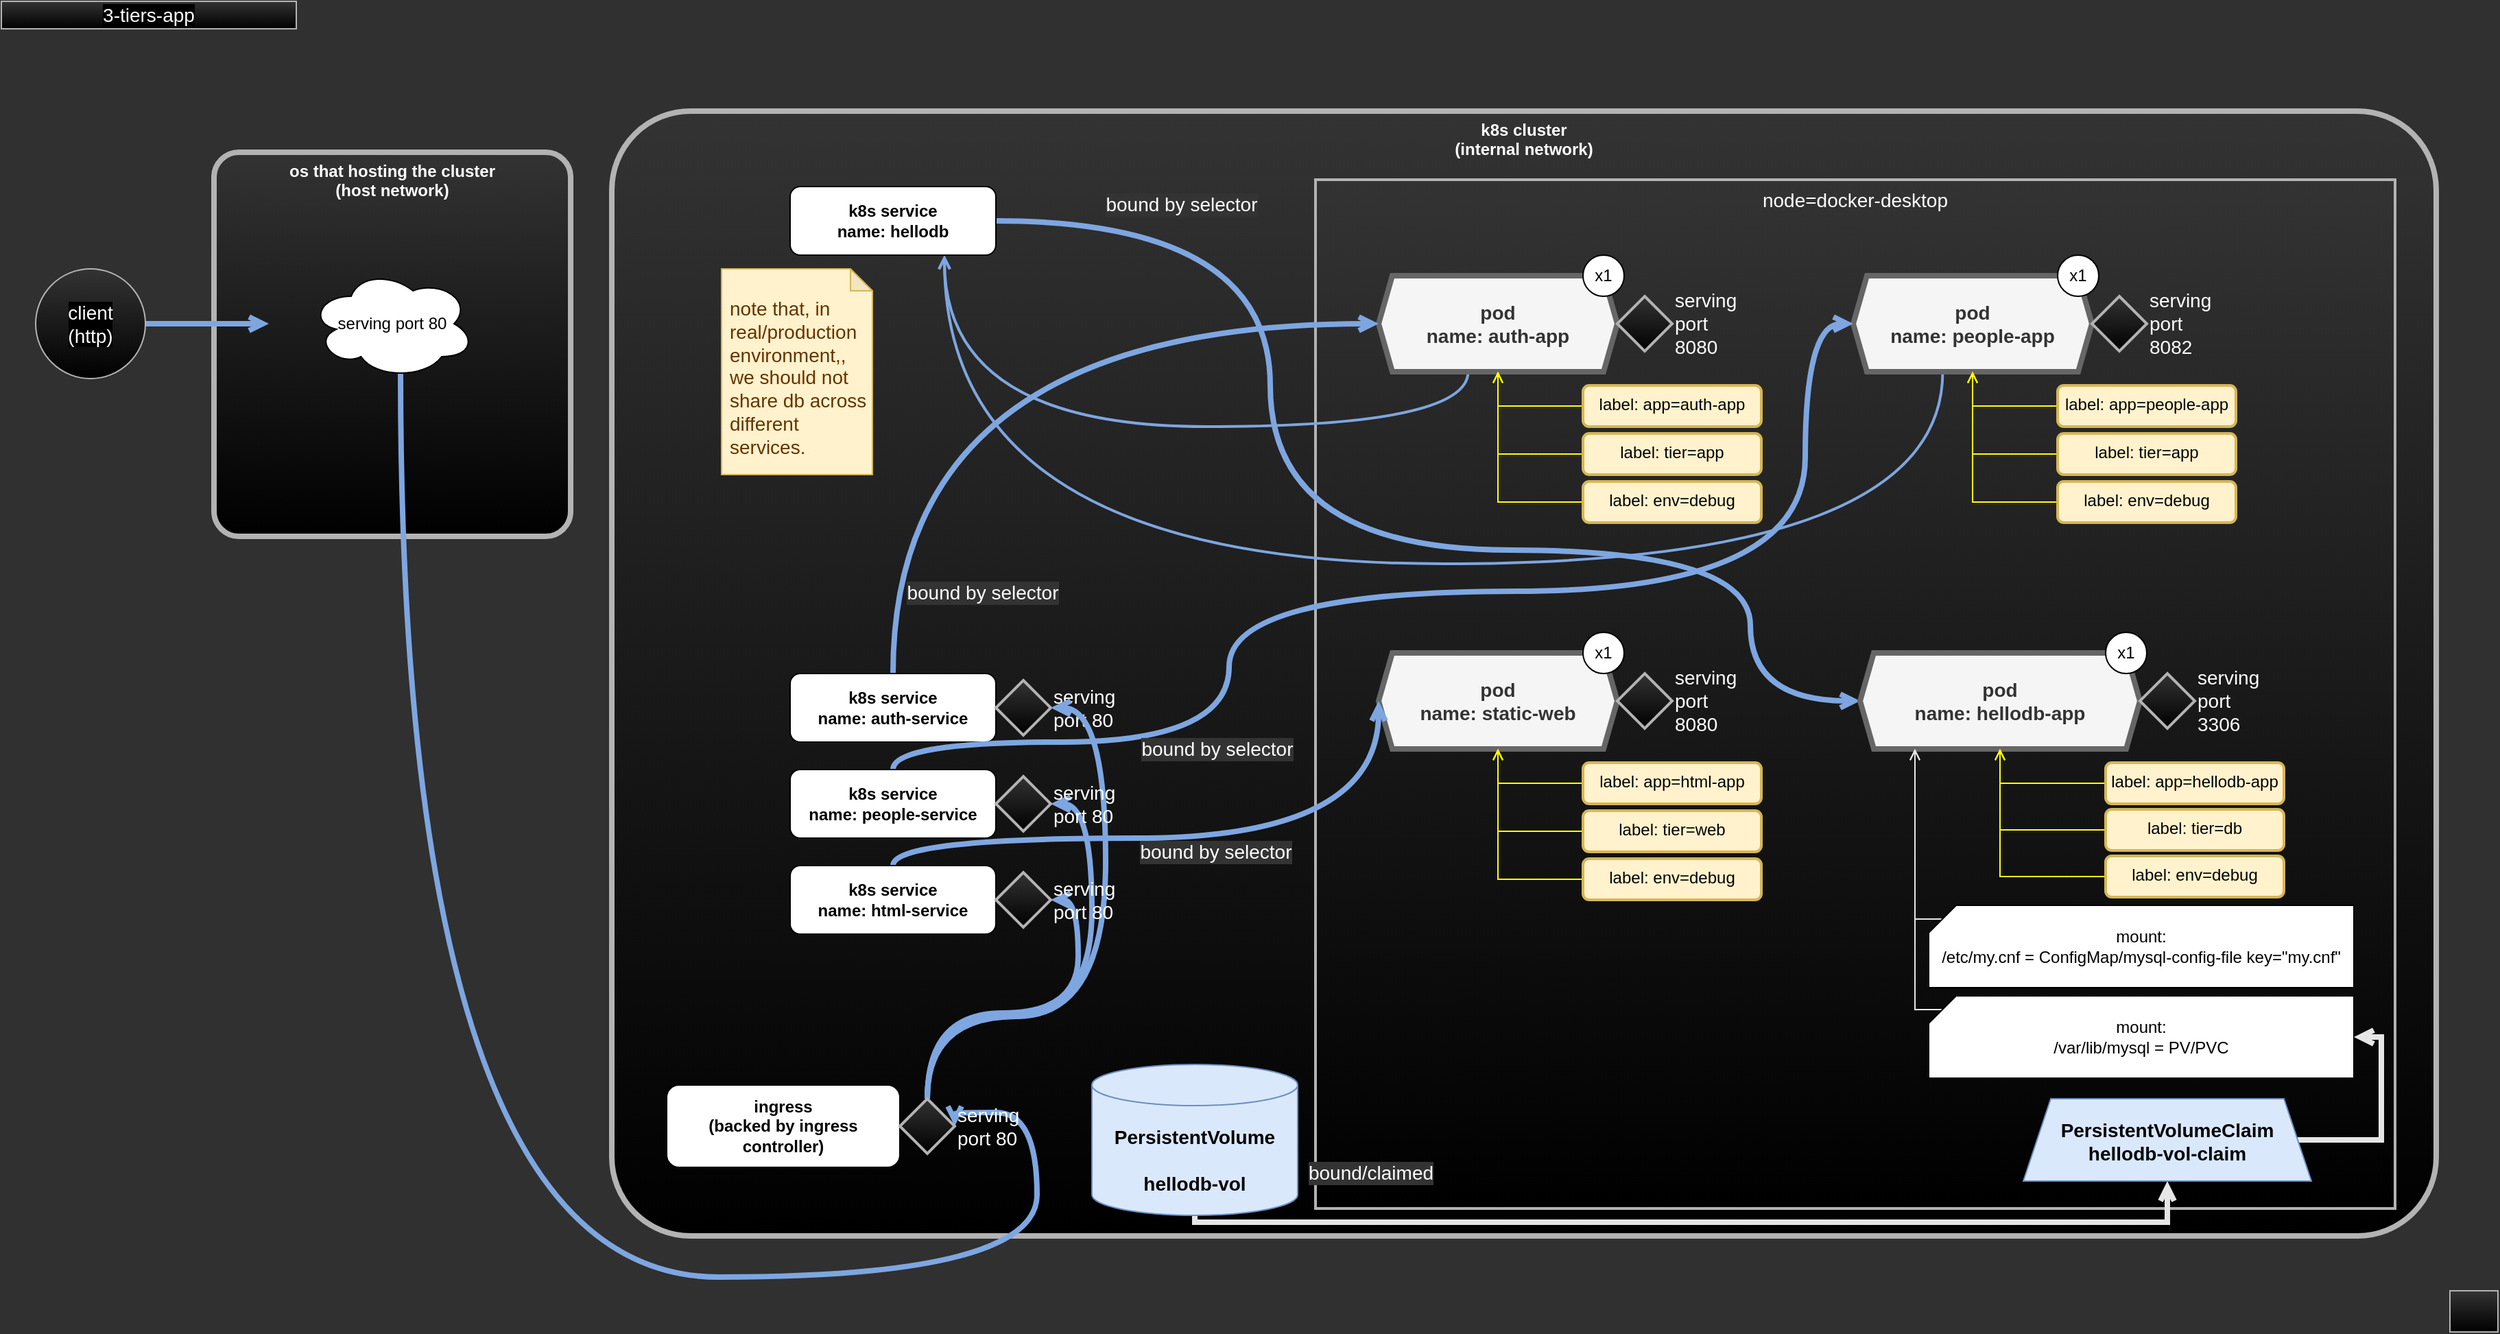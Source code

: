 <mxfile version="14.9.6" type="device"><diagram id="I4470RCvRsQy6u_Oc5J2" name="Page-1"><mxGraphModel dx="1741" dy="1173" grid="1" gridSize="10" guides="1" tooltips="1" connect="1" arrows="1" fold="1" page="1" pageScale="1" pageWidth="827" pageHeight="1169" background="#303030" math="0" shadow="0"><root><mxCell id="0"/><mxCell id="1" parent="0"/><mxCell id="dS1ZjvqfkGv6v8Q8MQo3-20" value="os that hosting the cluster&lt;br&gt;(host network)" style="rounded=1;whiteSpace=wrap;html=1;arcSize=7;fontStyle=1;verticalAlign=top;strokeWidth=4;strokeColor=#B3B3B3;gradientColor=#000000;fillColor=#333333;fontColor=#FFFFFF;" parent="1" vertex="1"><mxGeometry x="170" y="120" width="260" height="280" as="geometry"/></mxCell><mxCell id="dS1ZjvqfkGv6v8Q8MQo3-1" value="k8s cluster&lt;br&gt;(internal network)" style="rounded=1;whiteSpace=wrap;html=1;arcSize=7;fontStyle=1;verticalAlign=top;strokeWidth=4;strokeColor=#B3B3B3;gradientColor=#000000;fillColor=#333333;fontColor=#FFFFFF;" parent="1" vertex="1"><mxGeometry x="460" y="90" width="1330" height="820" as="geometry"/></mxCell><mxCell id="dS1ZjvqfkGv6v8Q8MQo3-7" value="node=docker-desktop" style="whiteSpace=wrap;html=1;fontSize=14;fontColor=#FFFFFF;strokeColor=#B3B3B3;strokeWidth=2;fillColor=#333333;gradientColor=#000000;verticalAlign=top;" parent="1" vertex="1"><mxGeometry x="973" y="140" width="787" height="750" as="geometry"/></mxCell><mxCell id="8K3anDDV9LUMpxlPf3sL-38" style="edgeStyle=orthogonalEdgeStyle;curved=1;rounded=0;orthogonalLoop=1;jettySize=auto;html=1;exitX=0.375;exitY=1;exitDx=0;exitDy=0;entryX=0.75;entryY=1;entryDx=0;entryDy=0;fontSize=14;fontColor=#FFFFFF;endArrow=open;endFill=0;strokeColor=#7EA6E0;strokeWidth=2;" edge="1" parent="1" source="dS1ZjvqfkGv6v8Q8MQo3-2" target="8K3anDDV9LUMpxlPf3sL-10"><mxGeometry relative="1" as="geometry"><Array as="points"><mxPoint x="1084" y="320"/><mxPoint x="703" y="320"/></Array></mxGeometry></mxCell><mxCell id="dS1ZjvqfkGv6v8Q8MQo3-2" value="pod&lt;br style=&quot;font-size: 14px&quot;&gt;name: auth-app" style="shape=hexagon;perimeter=hexagonPerimeter2;whiteSpace=wrap;html=1;fixedSize=1;fontColor=#333333;strokeColor=#666666;strokeWidth=4;fillColor=#f5f5f5;verticalAlign=middle;size=10;fontStyle=1;fontSize=14;" parent="1" vertex="1"><mxGeometry x="1019" y="210" width="174" height="70" as="geometry"/></mxCell><mxCell id="dS1ZjvqfkGv6v8Q8MQo3-5" style="edgeStyle=orthogonalEdgeStyle;rounded=0;orthogonalLoop=1;jettySize=auto;html=1;exitX=0;exitY=0.5;exitDx=0;exitDy=0;entryX=0.5;entryY=1;entryDx=0;entryDy=0;fontSize=14;fontColor=#FFFFFF;strokeColor=#FFFF00;endArrow=open;endFill=0;" parent="1" source="dS1ZjvqfkGv6v8Q8MQo3-3" target="dS1ZjvqfkGv6v8Q8MQo3-2" edge="1"><mxGeometry relative="1" as="geometry"/></mxCell><mxCell id="dS1ZjvqfkGv6v8Q8MQo3-3" value="label: env=debug" style="rounded=1;whiteSpace=wrap;html=1;strokeColor=#d6b656;strokeWidth=2;fillColor=#fff2cc;verticalAlign=top;" parent="1" vertex="1"><mxGeometry x="1168" y="360" width="130" height="30" as="geometry"/></mxCell><mxCell id="dS1ZjvqfkGv6v8Q8MQo3-6" style="edgeStyle=orthogonalEdgeStyle;rounded=0;orthogonalLoop=1;jettySize=auto;html=1;exitX=0;exitY=0.5;exitDx=0;exitDy=0;entryX=0.5;entryY=1;entryDx=0;entryDy=0;fontSize=14;fontColor=#FFFFFF;endArrow=open;endFill=0;strokeColor=#FFFF00;" parent="1" source="dS1ZjvqfkGv6v8Q8MQo3-4" target="dS1ZjvqfkGv6v8Q8MQo3-2" edge="1"><mxGeometry relative="1" as="geometry"/></mxCell><mxCell id="dS1ZjvqfkGv6v8Q8MQo3-4" value="label: app=auth-app" style="rounded=1;whiteSpace=wrap;html=1;strokeColor=#d6b656;strokeWidth=2;fillColor=#fff2cc;verticalAlign=top;" parent="1" vertex="1"><mxGeometry x="1168" y="290" width="130" height="30" as="geometry"/></mxCell><mxCell id="dS1ZjvqfkGv6v8Q8MQo3-13" style="edgeStyle=orthogonalEdgeStyle;rounded=0;orthogonalLoop=1;jettySize=auto;html=1;exitX=0.55;exitY=0.95;exitDx=0;exitDy=0;entryX=1;entryY=0.5;entryDx=0;entryDy=0;fontSize=14;fontColor=#FFFFFF;endArrow=open;endFill=0;curved=1;strokeWidth=4;strokeColor=#7EA6E0;exitPerimeter=0;" parent="1" source="J-o66Uu-zmsGyJDsOOom-3" target="J-o66Uu-zmsGyJDsOOom-2" edge="1"><mxGeometry relative="1" as="geometry"><Array as="points"><mxPoint x="306" y="940"/><mxPoint x="770" y="940"/><mxPoint x="770" y="820"/></Array><mxPoint x="270" y="245" as="sourcePoint"/></mxGeometry></mxCell><mxCell id="dS1ZjvqfkGv6v8Q8MQo3-14" value="serving port 8080" style="rhombus;whiteSpace=wrap;html=1;fontSize=14;fontColor=#FFFFFF;strokeColor=#B3B3B3;strokeWidth=2;fillColor=#333333;gradientColor=#000000;verticalAlign=middle;labelPosition=right;verticalLabelPosition=middle;align=left;" parent="1" vertex="1"><mxGeometry x="1193" y="225" width="40" height="40" as="geometry"/></mxCell><mxCell id="dS1ZjvqfkGv6v8Q8MQo3-16" value="3-tiers-app" style="rounded=0;whiteSpace=wrap;html=1;labelBackgroundColor=#000000;fontSize=14;fontColor=#FFFFFF;strokeColor=#B3B3B3;strokeWidth=1;fillColor=#333333;gradientColor=#000000;verticalAlign=middle;" parent="1" vertex="1"><mxGeometry x="15" y="10" width="215" height="20" as="geometry"/></mxCell><mxCell id="dS1ZjvqfkGv6v8Q8MQo3-17" value="" style="rounded=0;whiteSpace=wrap;html=1;labelBackgroundColor=#000000;fontSize=14;fontColor=#FFFFFF;strokeColor=#B3B3B3;strokeWidth=1;fillColor=#333333;gradientColor=#000000;verticalAlign=middle;" parent="1" vertex="1"><mxGeometry x="1800" y="950" width="35" height="30" as="geometry"/></mxCell><mxCell id="dS1ZjvqfkGv6v8Q8MQo3-19" style="edgeStyle=orthogonalEdgeStyle;curved=1;rounded=0;orthogonalLoop=1;jettySize=auto;html=1;exitX=1;exitY=0.5;exitDx=0;exitDy=0;entryX=0;entryY=0.5;entryDx=0;entryDy=0;fontSize=14;fontColor=#FFFFFF;endArrow=open;endFill=0;strokeColor=#7EA6E0;strokeWidth=4;" parent="1" source="dS1ZjvqfkGv6v8Q8MQo3-18" edge="1"><mxGeometry relative="1" as="geometry"><mxPoint x="210" y="245" as="targetPoint"/></mxGeometry></mxCell><mxCell id="dS1ZjvqfkGv6v8Q8MQo3-18" value="client&lt;br&gt;(http)" style="ellipse;whiteSpace=wrap;html=1;aspect=fixed;labelBackgroundColor=#000000;fontSize=14;fontColor=#FFFFFF;strokeColor=#B3B3B3;strokeWidth=1;fillColor=#333333;gradientColor=#000000;verticalAlign=middle;" parent="1" vertex="1"><mxGeometry x="40" y="205" width="80" height="80" as="geometry"/></mxCell><mxCell id="8Uu18Thm1voUC0HuOV9M-1" value="x1" style="ellipse;whiteSpace=wrap;html=1;" parent="1" vertex="1"><mxGeometry x="1168" y="195" width="30" height="30" as="geometry"/></mxCell><mxCell id="mBmJHwozK2axHKSh4UZs-3" style="edgeStyle=orthogonalEdgeStyle;curved=1;rounded=0;orthogonalLoop=1;jettySize=auto;html=1;exitX=0.5;exitY=0;exitDx=0;exitDy=0;entryX=0;entryY=0.5;entryDx=0;entryDy=0;fontSize=14;fontColor=#FFFFFF;endArrow=open;endFill=0;strokeColor=#7EA6E0;strokeWidth=4;" parent="1" source="mBmJHwozK2axHKSh4UZs-1" target="dS1ZjvqfkGv6v8Q8MQo3-2" edge="1"><mxGeometry relative="1" as="geometry"><Array as="points"><mxPoint x="665" y="245"/></Array></mxGeometry></mxCell><mxCell id="mBmJHwozK2axHKSh4UZs-4" value="bound by selector" style="edgeLabel;html=1;align=center;verticalAlign=middle;resizable=0;points=[];fontSize=14;fontColor=#FFFFFF;labelBackgroundColor=#333333;" parent="mBmJHwozK2axHKSh4UZs-3" vertex="1" connectable="0"><mxGeometry x="-0.747" y="6" relative="1" as="geometry"><mxPoint x="71" y="18" as="offset"/></mxGeometry></mxCell><mxCell id="mBmJHwozK2axHKSh4UZs-1" value="k8s service&lt;br&gt;name: auth-service" style="rounded=1;whiteSpace=wrap;html=1;fontStyle=1" parent="1" vertex="1"><mxGeometry x="590" y="500" width="150" height="50" as="geometry"/></mxCell><mxCell id="mBmJHwozK2axHKSh4UZs-5" value="serving port 80" style="rhombus;whiteSpace=wrap;html=1;fontSize=14;fontColor=#FFFFFF;strokeColor=#B3B3B3;strokeWidth=2;fillColor=#333333;gradientColor=#000000;verticalAlign=middle;labelPosition=right;verticalLabelPosition=middle;align=left;" parent="1" vertex="1"><mxGeometry x="740" y="505" width="40" height="40" as="geometry"/></mxCell><mxCell id="J-o66Uu-zmsGyJDsOOom-1" value="ingress&lt;br&gt;(backed by ingress controller)" style="rounded=1;whiteSpace=wrap;html=1;fontStyle=1" parent="1" vertex="1"><mxGeometry x="500" y="800" width="170" height="60" as="geometry"/></mxCell><mxCell id="iOJlO_A95ym8XJQBqf6e-38" style="edgeStyle=orthogonalEdgeStyle;curved=1;rounded=0;orthogonalLoop=1;jettySize=auto;html=1;exitX=0.5;exitY=0;exitDx=0;exitDy=0;entryX=1;entryY=0.5;entryDx=0;entryDy=0;fontSize=14;fontColor=#FFFFFF;endArrow=open;endFill=0;strokeColor=#7EA6E0;strokeWidth=4;" parent="1" source="J-o66Uu-zmsGyJDsOOom-2" target="iOJlO_A95ym8XJQBqf6e-33" edge="1"><mxGeometry relative="1" as="geometry"/></mxCell><mxCell id="iOJlO_A95ym8XJQBqf6e-39" style="edgeStyle=orthogonalEdgeStyle;curved=1;rounded=0;orthogonalLoop=1;jettySize=auto;html=1;exitX=0.5;exitY=0;exitDx=0;exitDy=0;entryX=1;entryY=0.5;entryDx=0;entryDy=0;fontSize=14;fontColor=#FFFFFF;endArrow=open;endFill=0;strokeColor=#7EA6E0;strokeWidth=4;" parent="1" source="J-o66Uu-zmsGyJDsOOom-2" target="iOJlO_A95ym8XJQBqf6e-12" edge="1"><mxGeometry relative="1" as="geometry"><Array as="points"><mxPoint x="690" y="750"/><mxPoint x="810" y="750"/><mxPoint x="810" y="595"/></Array></mxGeometry></mxCell><mxCell id="iOJlO_A95ym8XJQBqf6e-40" style="edgeStyle=orthogonalEdgeStyle;curved=1;rounded=0;orthogonalLoop=1;jettySize=auto;html=1;exitX=0.5;exitY=0;exitDx=0;exitDy=0;entryX=1;entryY=0.5;entryDx=0;entryDy=0;fontSize=14;fontColor=#FFFFFF;endArrow=open;endFill=0;strokeColor=#7EA6E0;strokeWidth=4;" parent="1" source="J-o66Uu-zmsGyJDsOOom-2" target="mBmJHwozK2axHKSh4UZs-5" edge="1"><mxGeometry relative="1" as="geometry"><Array as="points"><mxPoint x="690" y="750"/><mxPoint x="820" y="750"/><mxPoint x="820" y="525"/></Array></mxGeometry></mxCell><mxCell id="J-o66Uu-zmsGyJDsOOom-2" value="serving port 80" style="rhombus;whiteSpace=wrap;html=1;fontSize=14;fontColor=#FFFFFF;strokeColor=#B3B3B3;strokeWidth=2;fillColor=#333333;gradientColor=#000000;verticalAlign=middle;labelPosition=right;verticalLabelPosition=middle;align=left;" parent="1" vertex="1"><mxGeometry x="670" y="810" width="40" height="40" as="geometry"/></mxCell><mxCell id="J-o66Uu-zmsGyJDsOOom-3" value="serving port 80" style="ellipse;shape=cloud;whiteSpace=wrap;html=1;" parent="1" vertex="1"><mxGeometry x="240" y="205" width="120" height="80" as="geometry"/></mxCell><mxCell id="5vBID0nR56im5cS1e2kH-2" style="edgeStyle=orthogonalEdgeStyle;rounded=0;orthogonalLoop=1;jettySize=auto;html=1;exitX=0;exitY=0.5;exitDx=0;exitDy=0;entryX=0.5;entryY=1;entryDx=0;entryDy=0;fontSize=14;fontColor=#FFFFFF;endArrow=open;endFill=0;strokeColor=#FFFF00;" parent="1" source="5vBID0nR56im5cS1e2kH-1" target="dS1ZjvqfkGv6v8Q8MQo3-2" edge="1"><mxGeometry relative="1" as="geometry"/></mxCell><mxCell id="5vBID0nR56im5cS1e2kH-1" value="label: tier=app" style="rounded=1;whiteSpace=wrap;html=1;strokeColor=#d6b656;strokeWidth=2;fillColor=#fff2cc;verticalAlign=top;" parent="1" vertex="1"><mxGeometry x="1168" y="325" width="130" height="30" as="geometry"/></mxCell><mxCell id="8K3anDDV9LUMpxlPf3sL-39" style="edgeStyle=orthogonalEdgeStyle;curved=1;rounded=0;orthogonalLoop=1;jettySize=auto;html=1;exitX=0.375;exitY=1;exitDx=0;exitDy=0;entryX=0.75;entryY=1;entryDx=0;entryDy=0;fontSize=14;fontColor=#FFFFFF;endArrow=open;endFill=0;strokeColor=#7EA6E0;strokeWidth=2;" edge="1" parent="1" source="iOJlO_A95ym8XJQBqf6e-2" target="8K3anDDV9LUMpxlPf3sL-10"><mxGeometry relative="1" as="geometry"><Array as="points"><mxPoint x="1430" y="420"/><mxPoint x="703" y="420"/></Array></mxGeometry></mxCell><mxCell id="iOJlO_A95ym8XJQBqf6e-2" value="pod&lt;br style=&quot;font-size: 14px&quot;&gt;name: people-app" style="shape=hexagon;perimeter=hexagonPerimeter2;whiteSpace=wrap;html=1;fixedSize=1;fontColor=#333333;strokeColor=#666666;strokeWidth=4;fillColor=#f5f5f5;verticalAlign=middle;size=10;fontStyle=1;fontSize=14;" parent="1" vertex="1"><mxGeometry x="1365" y="210" width="174" height="70" as="geometry"/></mxCell><mxCell id="iOJlO_A95ym8XJQBqf6e-3" style="edgeStyle=orthogonalEdgeStyle;rounded=0;orthogonalLoop=1;jettySize=auto;html=1;exitX=0;exitY=0.5;exitDx=0;exitDy=0;entryX=0.5;entryY=1;entryDx=0;entryDy=0;fontSize=14;fontColor=#FFFFFF;strokeColor=#FFFF00;endArrow=open;endFill=0;" parent="1" source="iOJlO_A95ym8XJQBqf6e-4" target="iOJlO_A95ym8XJQBqf6e-2" edge="1"><mxGeometry relative="1" as="geometry"/></mxCell><mxCell id="iOJlO_A95ym8XJQBqf6e-4" value="label: env=debug" style="rounded=1;whiteSpace=wrap;html=1;strokeColor=#d6b656;strokeWidth=2;fillColor=#fff2cc;verticalAlign=top;" parent="1" vertex="1"><mxGeometry x="1514" y="360" width="130" height="30" as="geometry"/></mxCell><mxCell id="iOJlO_A95ym8XJQBqf6e-5" style="edgeStyle=orthogonalEdgeStyle;rounded=0;orthogonalLoop=1;jettySize=auto;html=1;exitX=0;exitY=0.5;exitDx=0;exitDy=0;entryX=0.5;entryY=1;entryDx=0;entryDy=0;fontSize=14;fontColor=#FFFFFF;endArrow=open;endFill=0;strokeColor=#FFFF00;" parent="1" source="iOJlO_A95ym8XJQBqf6e-6" target="iOJlO_A95ym8XJQBqf6e-2" edge="1"><mxGeometry relative="1" as="geometry"/></mxCell><mxCell id="iOJlO_A95ym8XJQBqf6e-6" value="label: app=people-app" style="rounded=1;whiteSpace=wrap;html=1;strokeColor=#d6b656;strokeWidth=2;fillColor=#fff2cc;verticalAlign=top;" parent="1" vertex="1"><mxGeometry x="1514" y="290" width="130" height="30" as="geometry"/></mxCell><mxCell id="iOJlO_A95ym8XJQBqf6e-7" value="serving port 8082" style="rhombus;whiteSpace=wrap;html=1;fontSize=14;fontColor=#FFFFFF;strokeColor=#B3B3B3;strokeWidth=2;fillColor=#333333;gradientColor=#000000;verticalAlign=middle;labelPosition=right;verticalLabelPosition=middle;align=left;" parent="1" vertex="1"><mxGeometry x="1539" y="225" width="40" height="40" as="geometry"/></mxCell><mxCell id="iOJlO_A95ym8XJQBqf6e-8" value="x1" style="ellipse;whiteSpace=wrap;html=1;" parent="1" vertex="1"><mxGeometry x="1514" y="195" width="30" height="30" as="geometry"/></mxCell><mxCell id="iOJlO_A95ym8XJQBqf6e-9" style="edgeStyle=orthogonalEdgeStyle;curved=1;rounded=0;orthogonalLoop=1;jettySize=auto;html=1;exitX=0.5;exitY=0;exitDx=0;exitDy=0;entryX=0;entryY=0.5;entryDx=0;entryDy=0;fontSize=14;fontColor=#FFFFFF;endArrow=open;endFill=0;strokeColor=#7EA6E0;strokeWidth=4;" parent="1" source="iOJlO_A95ym8XJQBqf6e-11" target="iOJlO_A95ym8XJQBqf6e-2" edge="1"><mxGeometry relative="1" as="geometry"><Array as="points"><mxPoint x="665" y="550"/><mxPoint x="910" y="550"/><mxPoint x="910" y="440"/><mxPoint x="1330" y="440"/><mxPoint x="1330" y="245"/></Array></mxGeometry></mxCell><mxCell id="iOJlO_A95ym8XJQBqf6e-10" value="bound by selector" style="edgeLabel;html=1;align=center;verticalAlign=middle;resizable=0;points=[];fontSize=14;fontColor=#FFFFFF;labelBackgroundColor=#333333;" parent="iOJlO_A95ym8XJQBqf6e-9" vertex="1" connectable="0"><mxGeometry x="-0.747" y="6" relative="1" as="geometry"><mxPoint x="126" y="11" as="offset"/></mxGeometry></mxCell><mxCell id="iOJlO_A95ym8XJQBqf6e-11" value="k8s service&lt;br&gt;name: people-service" style="rounded=1;whiteSpace=wrap;html=1;fontStyle=1" parent="1" vertex="1"><mxGeometry x="590" y="570" width="150" height="50" as="geometry"/></mxCell><mxCell id="iOJlO_A95ym8XJQBqf6e-12" value="serving port 80" style="rhombus;whiteSpace=wrap;html=1;fontSize=14;fontColor=#FFFFFF;strokeColor=#B3B3B3;strokeWidth=2;fillColor=#333333;gradientColor=#000000;verticalAlign=middle;labelPosition=right;verticalLabelPosition=middle;align=left;" parent="1" vertex="1"><mxGeometry x="740" y="575" width="40" height="40" as="geometry"/></mxCell><mxCell id="iOJlO_A95ym8XJQBqf6e-16" style="edgeStyle=orthogonalEdgeStyle;rounded=0;orthogonalLoop=1;jettySize=auto;html=1;exitX=0;exitY=0.5;exitDx=0;exitDy=0;entryX=0.5;entryY=1;entryDx=0;entryDy=0;fontSize=14;fontColor=#FFFFFF;endArrow=open;endFill=0;strokeColor=#FFFF00;" parent="1" source="iOJlO_A95ym8XJQBqf6e-17" target="iOJlO_A95ym8XJQBqf6e-2" edge="1"><mxGeometry relative="1" as="geometry"/></mxCell><mxCell id="iOJlO_A95ym8XJQBqf6e-17" value="label: tier=app" style="rounded=1;whiteSpace=wrap;html=1;strokeColor=#d6b656;strokeWidth=2;fillColor=#fff2cc;verticalAlign=top;" parent="1" vertex="1"><mxGeometry x="1514" y="325" width="130" height="30" as="geometry"/></mxCell><mxCell id="iOJlO_A95ym8XJQBqf6e-19" value="pod&lt;br style=&quot;font-size: 14px&quot;&gt;name: static-web" style="shape=hexagon;perimeter=hexagonPerimeter2;whiteSpace=wrap;html=1;fixedSize=1;fontColor=#333333;strokeColor=#666666;strokeWidth=4;fillColor=#f5f5f5;verticalAlign=middle;size=10;fontStyle=1;fontSize=14;" parent="1" vertex="1"><mxGeometry x="1019" y="485" width="174" height="70" as="geometry"/></mxCell><mxCell id="iOJlO_A95ym8XJQBqf6e-20" style="edgeStyle=orthogonalEdgeStyle;rounded=0;orthogonalLoop=1;jettySize=auto;html=1;exitX=0;exitY=0.5;exitDx=0;exitDy=0;entryX=0.5;entryY=1;entryDx=0;entryDy=0;fontSize=14;fontColor=#FFFFFF;endArrow=open;endFill=0;strokeColor=#FFFF00;" parent="1" source="iOJlO_A95ym8XJQBqf6e-21" target="iOJlO_A95ym8XJQBqf6e-19" edge="1"><mxGeometry relative="1" as="geometry"/></mxCell><mxCell id="iOJlO_A95ym8XJQBqf6e-21" value="label: tier=web" style="rounded=1;whiteSpace=wrap;html=1;strokeColor=#d6b656;strokeWidth=2;fillColor=#fff2cc;verticalAlign=top;" parent="1" vertex="1"><mxGeometry x="1168" y="600" width="130" height="30" as="geometry"/></mxCell><mxCell id="iOJlO_A95ym8XJQBqf6e-22" style="edgeStyle=orthogonalEdgeStyle;rounded=0;orthogonalLoop=1;jettySize=auto;html=1;exitX=0;exitY=0.5;exitDx=0;exitDy=0;entryX=0.5;entryY=1;entryDx=0;entryDy=0;fontSize=14;fontColor=#FFFFFF;endArrow=open;endFill=0;strokeColor=#FFFF00;" parent="1" source="iOJlO_A95ym8XJQBqf6e-23" target="iOJlO_A95ym8XJQBqf6e-19" edge="1"><mxGeometry relative="1" as="geometry"/></mxCell><mxCell id="iOJlO_A95ym8XJQBqf6e-23" value="label: app=html-app" style="rounded=1;whiteSpace=wrap;html=1;strokeColor=#d6b656;strokeWidth=2;fillColor=#fff2cc;verticalAlign=top;" parent="1" vertex="1"><mxGeometry x="1168" y="565" width="130" height="30" as="geometry"/></mxCell><mxCell id="iOJlO_A95ym8XJQBqf6e-24" value="serving port 8080" style="rhombus;whiteSpace=wrap;html=1;fontSize=14;fontColor=#FFFFFF;strokeColor=#B3B3B3;strokeWidth=2;fillColor=#333333;gradientColor=#000000;verticalAlign=middle;labelPosition=right;verticalLabelPosition=middle;align=left;" parent="1" vertex="1"><mxGeometry x="1193" y="500" width="40" height="40" as="geometry"/></mxCell><mxCell id="iOJlO_A95ym8XJQBqf6e-25" value="x1" style="ellipse;whiteSpace=wrap;html=1;" parent="1" vertex="1"><mxGeometry x="1168" y="470" width="30" height="30" as="geometry"/></mxCell><mxCell id="iOJlO_A95ym8XJQBqf6e-30" style="edgeStyle=orthogonalEdgeStyle;rounded=0;orthogonalLoop=1;jettySize=auto;html=1;exitX=0;exitY=0.5;exitDx=0;exitDy=0;entryX=0.5;entryY=1;entryDx=0;entryDy=0;fontSize=14;fontColor=#FFFFFF;endArrow=open;endFill=0;strokeColor=#FFFF00;" parent="1" source="iOJlO_A95ym8XJQBqf6e-31" target="iOJlO_A95ym8XJQBqf6e-19" edge="1"><mxGeometry relative="1" as="geometry"/></mxCell><mxCell id="iOJlO_A95ym8XJQBqf6e-31" value="label: env=debug" style="rounded=1;whiteSpace=wrap;html=1;strokeColor=#d6b656;strokeWidth=2;fillColor=#fff2cc;verticalAlign=top;" parent="1" vertex="1"><mxGeometry x="1168" y="635" width="130" height="30" as="geometry"/></mxCell><mxCell id="iOJlO_A95ym8XJQBqf6e-34" style="edgeStyle=orthogonalEdgeStyle;curved=1;rounded=0;orthogonalLoop=1;jettySize=auto;html=1;exitX=0.5;exitY=0;exitDx=0;exitDy=0;entryX=0;entryY=0.5;entryDx=0;entryDy=0;fontSize=14;fontColor=#FFFFFF;endArrow=open;endFill=0;strokeColor=#7EA6E0;strokeWidth=4;" parent="1" source="iOJlO_A95ym8XJQBqf6e-32" target="iOJlO_A95ym8XJQBqf6e-19" edge="1"><mxGeometry relative="1" as="geometry"><Array as="points"><mxPoint x="665" y="620"/><mxPoint x="1019" y="620"/></Array></mxGeometry></mxCell><mxCell id="iOJlO_A95ym8XJQBqf6e-41" value="bound by selector" style="edgeLabel;html=1;align=center;verticalAlign=middle;resizable=0;points=[];fontSize=14;fontColor=#FFFFFF;labelBackgroundColor=#333333;" parent="iOJlO_A95ym8XJQBqf6e-34" vertex="1" connectable="0"><mxGeometry x="0.008" y="-11" relative="1" as="geometry"><mxPoint x="16" y="-1" as="offset"/></mxGeometry></mxCell><mxCell id="iOJlO_A95ym8XJQBqf6e-32" value="k8s service&lt;br&gt;name: html-service" style="rounded=1;whiteSpace=wrap;html=1;fontStyle=1" parent="1" vertex="1"><mxGeometry x="590" y="640" width="150" height="50" as="geometry"/></mxCell><mxCell id="iOJlO_A95ym8XJQBqf6e-33" value="serving port 80" style="rhombus;whiteSpace=wrap;html=1;fontSize=14;fontColor=#FFFFFF;strokeColor=#B3B3B3;strokeWidth=2;fillColor=#333333;gradientColor=#000000;verticalAlign=middle;labelPosition=right;verticalLabelPosition=middle;align=left;" parent="1" vertex="1"><mxGeometry x="740" y="645" width="40" height="40" as="geometry"/></mxCell><mxCell id="8K3anDDV9LUMpxlPf3sL-11" style="edgeStyle=orthogonalEdgeStyle;curved=1;rounded=0;orthogonalLoop=1;jettySize=auto;html=1;exitX=1;exitY=0.5;exitDx=0;exitDy=0;fontSize=14;fontColor=#FFFFFF;endArrow=open;endFill=0;strokeColor=#7EA6E0;strokeWidth=4;entryX=0;entryY=0.5;entryDx=0;entryDy=0;" edge="1" parent="1" source="8K3anDDV9LUMpxlPf3sL-10" target="8K3anDDV9LUMpxlPf3sL-16"><mxGeometry relative="1" as="geometry"><mxPoint x="1590" y="510" as="targetPoint"/><Array as="points"><mxPoint x="940" y="170"/><mxPoint x="940" y="410"/><mxPoint x="1290" y="410"/><mxPoint x="1290" y="520"/></Array></mxGeometry></mxCell><mxCell id="8K3anDDV9LUMpxlPf3sL-15" value="bound by selector" style="edgeLabel;html=1;align=center;verticalAlign=middle;resizable=0;points=[];fontSize=14;fontColor=#FFFFFF;labelBackgroundColor=#333333;" vertex="1" connectable="0" parent="8K3anDDV9LUMpxlPf3sL-11"><mxGeometry x="-0.724" y="-1" relative="1" as="geometry"><mxPoint y="-13" as="offset"/></mxGeometry></mxCell><mxCell id="8K3anDDV9LUMpxlPf3sL-10" value="k8s service&lt;br&gt;name: hellodb" style="rounded=1;whiteSpace=wrap;html=1;fontStyle=1" vertex="1" parent="1"><mxGeometry x="590" y="145" width="150" height="50" as="geometry"/></mxCell><mxCell id="8K3anDDV9LUMpxlPf3sL-16" value="pod&lt;br style=&quot;font-size: 14px&quot;&gt;name: hellodb-app" style="shape=hexagon;perimeter=hexagonPerimeter2;whiteSpace=wrap;html=1;fixedSize=1;fontColor=#333333;strokeColor=#666666;strokeWidth=4;fillColor=#f5f5f5;verticalAlign=middle;size=10;fontStyle=1;fontSize=14;" vertex="1" parent="1"><mxGeometry x="1370" y="485" width="204" height="70" as="geometry"/></mxCell><mxCell id="8K3anDDV9LUMpxlPf3sL-17" style="edgeStyle=orthogonalEdgeStyle;rounded=0;orthogonalLoop=1;jettySize=auto;html=1;exitX=0;exitY=0.5;exitDx=0;exitDy=0;entryX=0.5;entryY=1;entryDx=0;entryDy=0;fontSize=14;fontColor=#FFFFFF;strokeColor=#FFFF00;endArrow=open;endFill=0;" edge="1" parent="1" source="8K3anDDV9LUMpxlPf3sL-18" target="8K3anDDV9LUMpxlPf3sL-16"><mxGeometry relative="1" as="geometry"/></mxCell><mxCell id="8K3anDDV9LUMpxlPf3sL-18" value="label: tier=db" style="rounded=1;whiteSpace=wrap;html=1;strokeColor=#d6b656;strokeWidth=2;fillColor=#fff2cc;verticalAlign=top;" vertex="1" parent="1"><mxGeometry x="1549" y="599" width="130" height="30" as="geometry"/></mxCell><mxCell id="8K3anDDV9LUMpxlPf3sL-19" style="edgeStyle=orthogonalEdgeStyle;rounded=0;orthogonalLoop=1;jettySize=auto;html=1;exitX=0;exitY=0.5;exitDx=0;exitDy=0;entryX=0.5;entryY=1;entryDx=0;entryDy=0;fontSize=14;fontColor=#FFFFFF;endArrow=open;endFill=0;strokeColor=#FFFF00;" edge="1" parent="1" source="8K3anDDV9LUMpxlPf3sL-20" target="8K3anDDV9LUMpxlPf3sL-16"><mxGeometry relative="1" as="geometry"/></mxCell><mxCell id="8K3anDDV9LUMpxlPf3sL-20" value="label: app=hellodb-app" style="rounded=1;whiteSpace=wrap;html=1;strokeColor=#d6b656;strokeWidth=2;fillColor=#fff2cc;verticalAlign=top;" vertex="1" parent="1"><mxGeometry x="1549" y="565" width="130" height="30" as="geometry"/></mxCell><mxCell id="8K3anDDV9LUMpxlPf3sL-21" value="serving port 3306" style="rhombus;whiteSpace=wrap;html=1;fontSize=14;fontColor=#FFFFFF;strokeColor=#B3B3B3;strokeWidth=2;fillColor=#333333;gradientColor=#000000;verticalAlign=middle;labelPosition=right;verticalLabelPosition=middle;align=left;" vertex="1" parent="1"><mxGeometry x="1574" y="500" width="40" height="40" as="geometry"/></mxCell><mxCell id="8K3anDDV9LUMpxlPf3sL-22" value="x1" style="ellipse;whiteSpace=wrap;html=1;" vertex="1" parent="1"><mxGeometry x="1549" y="470" width="30" height="30" as="geometry"/></mxCell><mxCell id="8K3anDDV9LUMpxlPf3sL-23" style="edgeStyle=orthogonalEdgeStyle;rounded=0;orthogonalLoop=1;jettySize=auto;html=1;exitX=0;exitY=0;exitDx=10;exitDy=10;exitPerimeter=0;entryX=0.196;entryY=1;entryDx=0;entryDy=0;entryPerimeter=0;fontSize=14;fontColor=#FFFFFF;endArrow=open;endFill=0;strokeColor=#E6E6E6;" edge="1" parent="1" source="8K3anDDV9LUMpxlPf3sL-24" target="8K3anDDV9LUMpxlPf3sL-16"><mxGeometry relative="1" as="geometry"><Array as="points"><mxPoint x="1410" y="679"/></Array></mxGeometry></mxCell><mxCell id="8K3anDDV9LUMpxlPf3sL-24" value="mount:&lt;br&gt;/etc/my.cnf = ConfigMap/mysql-config-file key=&quot;my.cnf&quot;" style="shape=card;whiteSpace=wrap;html=1;size=20;" vertex="1" parent="1"><mxGeometry x="1420" y="669" width="310" height="60" as="geometry"/></mxCell><mxCell id="8K3anDDV9LUMpxlPf3sL-25" style="edgeStyle=orthogonalEdgeStyle;rounded=0;orthogonalLoop=1;jettySize=auto;html=1;exitX=0;exitY=0;exitDx=10;exitDy=10;exitPerimeter=0;fontSize=14;fontColor=#FFFFFF;endArrow=open;endFill=0;strokeColor=#E6E6E6;" edge="1" parent="1" source="8K3anDDV9LUMpxlPf3sL-26"><mxGeometry relative="1" as="geometry"><mxPoint x="1410" y="555" as="targetPoint"/><Array as="points"><mxPoint x="1410" y="745"/></Array></mxGeometry></mxCell><mxCell id="8K3anDDV9LUMpxlPf3sL-26" value="mount:&lt;br&gt;/var/lib/mysql = PV/PVC" style="shape=card;whiteSpace=wrap;html=1;size=20;" vertex="1" parent="1"><mxGeometry x="1420" y="735" width="310" height="60" as="geometry"/></mxCell><mxCell id="8K3anDDV9LUMpxlPf3sL-27" style="edgeStyle=orthogonalEdgeStyle;rounded=0;orthogonalLoop=1;jettySize=auto;html=1;exitX=0.5;exitY=1;exitDx=0;exitDy=0;exitPerimeter=0;entryX=0.5;entryY=1;entryDx=0;entryDy=0;fontSize=14;fontColor=#FFFFFF;endArrow=open;endFill=0;strokeColor=#E6E6E6;strokeWidth=4;" edge="1" parent="1" source="8K3anDDV9LUMpxlPf3sL-29" target="8K3anDDV9LUMpxlPf3sL-31"><mxGeometry relative="1" as="geometry"><Array as="points"><mxPoint x="885" y="900"/><mxPoint x="1594" y="900"/></Array></mxGeometry></mxCell><mxCell id="8K3anDDV9LUMpxlPf3sL-28" value="bound/claimed" style="edgeLabel;html=1;align=center;verticalAlign=middle;resizable=0;points=[];fontSize=14;fontColor=#FFFFFF;labelBackgroundColor=#333333;" vertex="1" connectable="0" parent="8K3anDDV9LUMpxlPf3sL-27"><mxGeometry x="-0.507" y="3" relative="1" as="geometry"><mxPoint x="-51" y="-33" as="offset"/></mxGeometry></mxCell><mxCell id="8K3anDDV9LUMpxlPf3sL-29" value="PersistentVolume&lt;br&gt;&lt;br&gt;hellodb-vol" style="shape=cylinder3;whiteSpace=wrap;html=1;boundedLbl=1;backgroundOutline=1;size=15;fontSize=14;fillColor=#dae8fc;strokeColor=#6c8ebf;verticalAlign=top;fontStyle=1;spacingTop=8;" vertex="1" parent="1"><mxGeometry x="810" y="785" width="150" height="110" as="geometry"/></mxCell><mxCell id="8K3anDDV9LUMpxlPf3sL-30" style="edgeStyle=orthogonalEdgeStyle;rounded=0;orthogonalLoop=1;jettySize=auto;html=1;exitX=1;exitY=0.5;exitDx=0;exitDy=0;entryX=1;entryY=0.5;entryDx=0;entryDy=0;entryPerimeter=0;fontSize=14;fontColor=#FFFFFF;endArrow=open;endFill=0;strokeColor=#E6E6E6;strokeWidth=4;" edge="1" parent="1" source="8K3anDDV9LUMpxlPf3sL-31" target="8K3anDDV9LUMpxlPf3sL-26"><mxGeometry relative="1" as="geometry"><Array as="points"><mxPoint x="1750" y="840"/><mxPoint x="1750" y="765"/></Array></mxGeometry></mxCell><mxCell id="8K3anDDV9LUMpxlPf3sL-31" value="PersistentVolumeClaim&lt;br&gt;hellodb-vol-claim" style="shape=trapezoid;perimeter=trapezoidPerimeter;whiteSpace=wrap;html=1;fixedSize=1;fontSize=14;fontColor=#000000;verticalAlign=top;fontStyle=1;strokeColor=#6c8ebf;fillColor=#dae8fc;spacingTop=8;" vertex="1" parent="1"><mxGeometry x="1489" y="810" width="210" height="60" as="geometry"/></mxCell><mxCell id="8K3anDDV9LUMpxlPf3sL-34" style="edgeStyle=orthogonalEdgeStyle;rounded=0;orthogonalLoop=1;jettySize=auto;html=1;exitX=0;exitY=0.5;exitDx=0;exitDy=0;entryX=0.5;entryY=1;entryDx=0;entryDy=0;fontSize=14;fontColor=#FFFFFF;endArrow=open;endFill=0;strokeColor=#FFFF00;" edge="1" parent="1" source="8K3anDDV9LUMpxlPf3sL-35" target="8K3anDDV9LUMpxlPf3sL-16"><mxGeometry relative="1" as="geometry"/></mxCell><mxCell id="8K3anDDV9LUMpxlPf3sL-35" value="label: env=debug" style="rounded=1;whiteSpace=wrap;html=1;strokeColor=#d6b656;strokeWidth=2;fillColor=#fff2cc;verticalAlign=top;" vertex="1" parent="1"><mxGeometry x="1549" y="633" width="130" height="30" as="geometry"/></mxCell><mxCell id="8K3anDDV9LUMpxlPf3sL-40" value="note that, in real/production environment,, we should not share db across different services." style="shape=note;whiteSpace=wrap;html=1;backgroundOutline=1;darkOpacity=0.05;labelBackgroundColor=none;fontSize=14;size=16;fillColor=#fff2cc;strokeColor=#d6b656;align=left;verticalAlign=top;fontColor=#663300;spacing=6;spacingTop=10;" vertex="1" parent="1"><mxGeometry x="540" y="205" width="110" height="150" as="geometry"/></mxCell></root></mxGraphModel></diagram></mxfile>